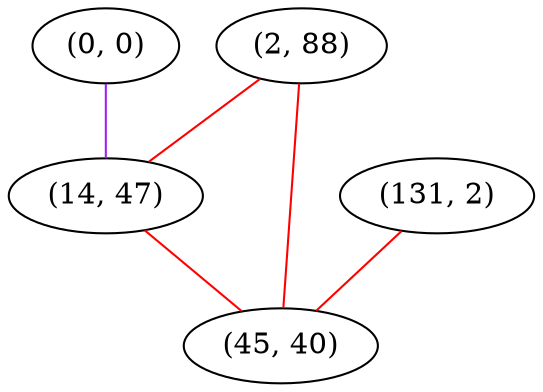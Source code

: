 graph "" {
"(2, 88)";
"(131, 2)";
"(0, 0)";
"(14, 47)";
"(45, 40)";
"(2, 88)" -- "(14, 47)"  [color=red, key=0, weight=1];
"(2, 88)" -- "(45, 40)"  [color=red, key=0, weight=1];
"(131, 2)" -- "(45, 40)"  [color=red, key=0, weight=1];
"(0, 0)" -- "(14, 47)"  [color=purple, key=0, weight=4];
"(14, 47)" -- "(45, 40)"  [color=red, key=0, weight=1];
}
